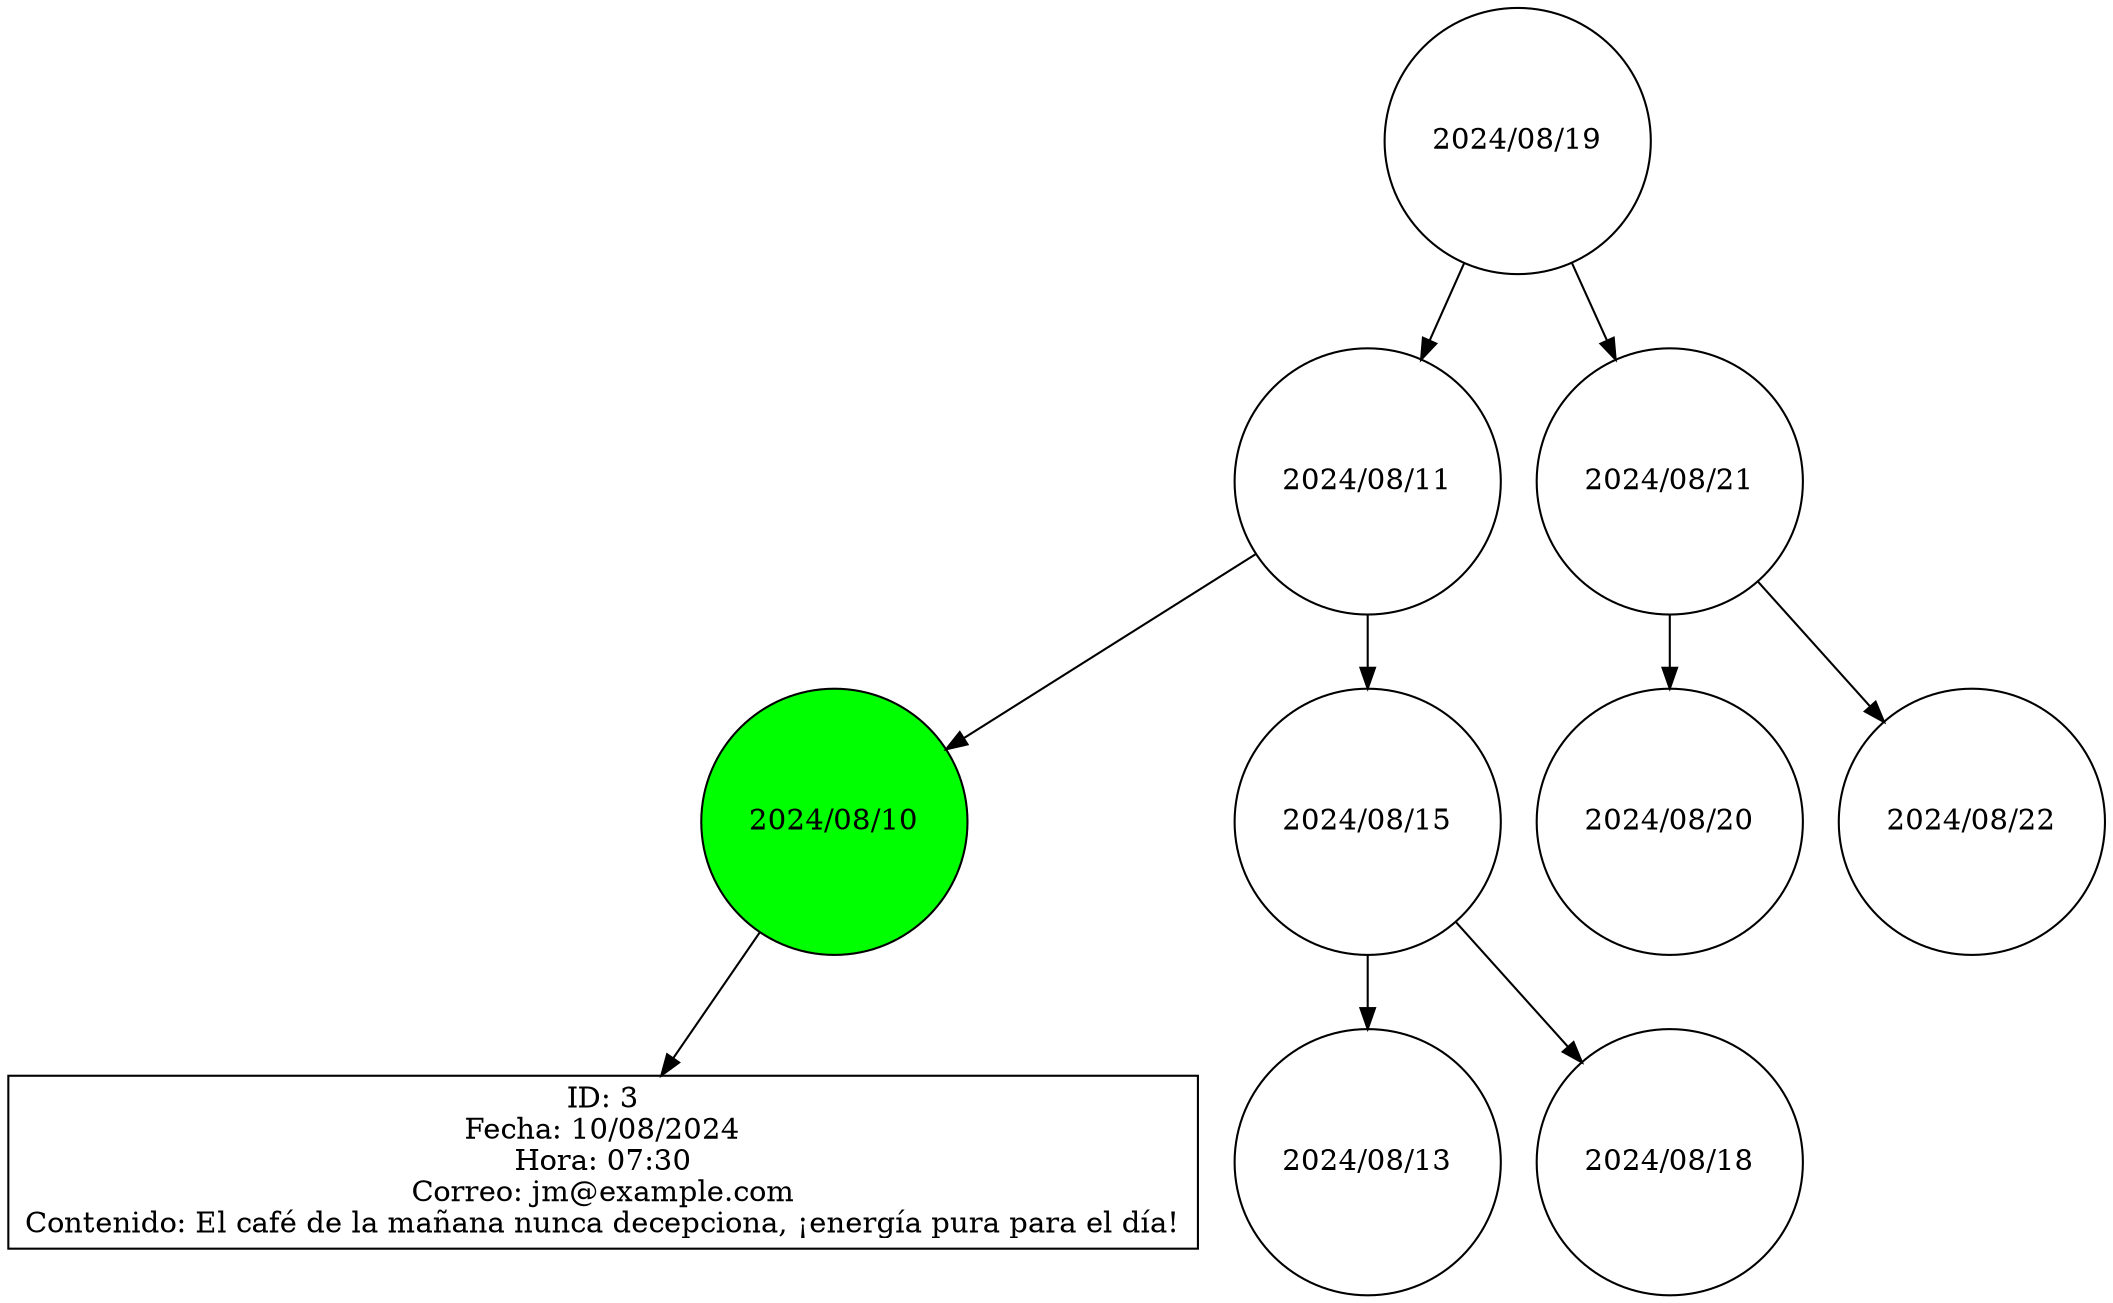 digraph BSTTree {
node [shape=circle];
"2024/08/19" -> "2024/08/11";
"2024/08/11" -> "2024/08/10";
"2024/08/10" [style=filled, fillcolor=green];
"pub_3" [shape=rectangle, label="ID: 3\nFecha: 10/08/2024\nHora: 07:30\nCorreo: jm@example.com\nContenido: El café de la mañana nunca decepciona, ¡energía pura para el día!"];
"2024/08/10" -> "pub_3";
"2024/08/11" -> "2024/08/15";
"2024/08/15" -> "2024/08/13";
"2024/08/15" -> "2024/08/18";
"2024/08/19" -> "2024/08/21";
"2024/08/21" -> "2024/08/20";
"2024/08/21" -> "2024/08/22";
}
